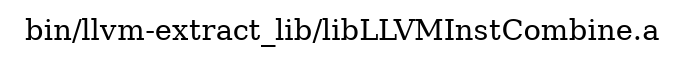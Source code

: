digraph "bin/llvm-extract_lib/libLLVMInstCombine.a" {
	label="bin/llvm-extract_lib/libLLVMInstCombine.a";
	rankdir="LR"

}
